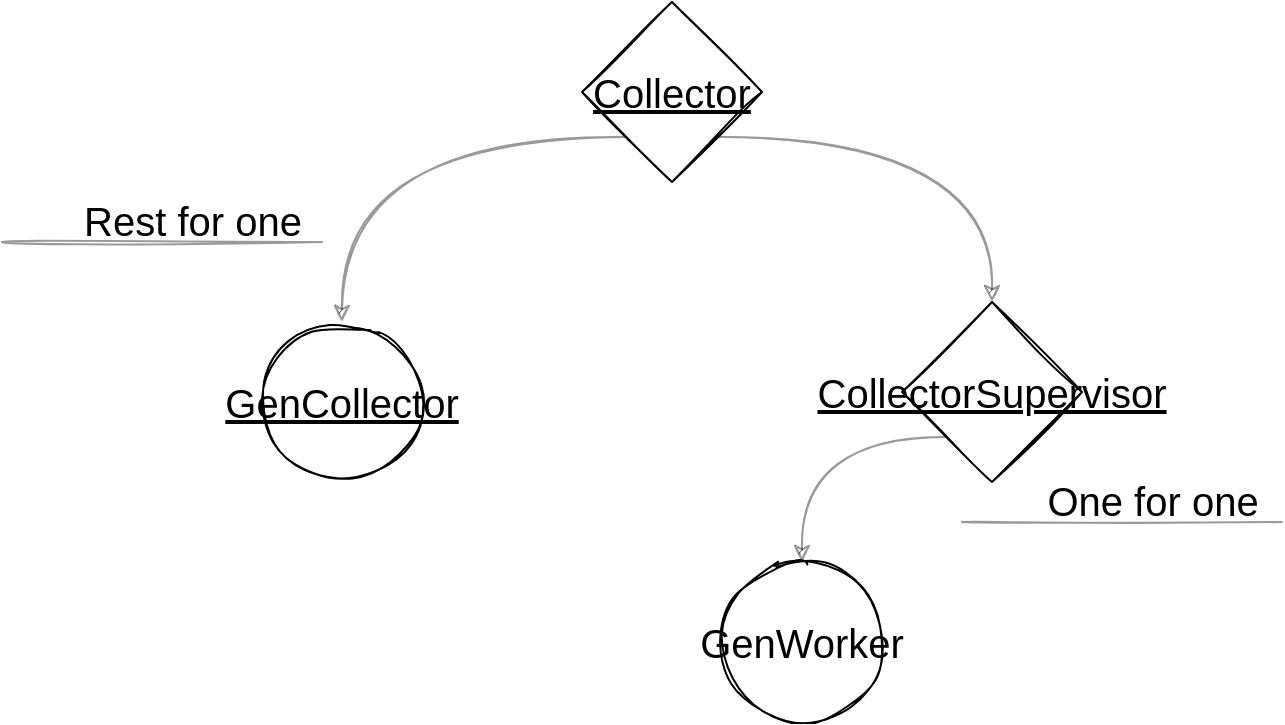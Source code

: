 <mxfile version="20.0.4" type="device"><diagram id="3OBI6bKUCNrow0J4AtKc" name="Page-1"><mxGraphModel dx="1422" dy="757" grid="1" gridSize="10" guides="1" tooltips="1" connect="1" arrows="1" fold="1" page="1" pageScale="1" pageWidth="850" pageHeight="1100" math="0" shadow="0"><root><mxCell id="0"/><mxCell id="1" parent="0"/><mxCell id="AYGv8pmLFMFhvYQ6LLX5-4" style="edgeStyle=orthogonalEdgeStyle;orthogonalLoop=1;jettySize=auto;html=1;exitX=0;exitY=1;exitDx=0;exitDy=0;entryX=0.5;entryY=0;entryDx=0;entryDy=0;fontSize=20;curved=1;sketch=1;strokeColor=default;opacity=40;" parent="1" source="AYGv8pmLFMFhvYQ6LLX5-2" target="AYGv8pmLFMFhvYQ6LLX5-3" edge="1"><mxGeometry relative="1" as="geometry"/></mxCell><mxCell id="AYGv8pmLFMFhvYQ6LLX5-6" style="edgeStyle=orthogonalEdgeStyle;curved=1;sketch=1;orthogonalLoop=1;jettySize=auto;html=1;exitX=1;exitY=1;exitDx=0;exitDy=0;entryX=0.5;entryY=0;entryDx=0;entryDy=0;fontSize=20;strokeColor=default;opacity=40;" parent="1" source="AYGv8pmLFMFhvYQ6LLX5-2" target="AYGv8pmLFMFhvYQ6LLX5-5" edge="1"><mxGeometry relative="1" as="geometry"/></mxCell><mxCell id="AYGv8pmLFMFhvYQ6LLX5-2" value="&lt;u&gt;Collector&lt;/u&gt;" style="rhombus;whiteSpace=wrap;html=1;fontSize=20;sketch=1;" parent="1" vertex="1"><mxGeometry x="320" y="130" width="90" height="90" as="geometry"/></mxCell><mxCell id="AYGv8pmLFMFhvYQ6LLX5-3" value="&lt;u&gt;GenCollector&lt;/u&gt;" style="ellipse;whiteSpace=wrap;html=1;aspect=fixed;fontSize=20;sketch=1;" parent="1" vertex="1"><mxGeometry x="160" y="290" width="80" height="80" as="geometry"/></mxCell><mxCell id="AYGv8pmLFMFhvYQ6LLX5-8" style="edgeStyle=orthogonalEdgeStyle;curved=1;sketch=1;orthogonalLoop=1;jettySize=auto;html=1;exitX=0;exitY=1;exitDx=0;exitDy=0;entryX=0.5;entryY=0;entryDx=0;entryDy=0;fontSize=20;strokeColor=default;opacity=40;" parent="1" source="AYGv8pmLFMFhvYQ6LLX5-5" target="AYGv8pmLFMFhvYQ6LLX5-9" edge="1"><mxGeometry relative="1" as="geometry"><mxPoint x="435" y="410" as="targetPoint"/></mxGeometry></mxCell><mxCell id="AYGv8pmLFMFhvYQ6LLX5-5" value="&lt;u&gt;CollectorSupervisor&lt;/u&gt;" style="rhombus;whiteSpace=wrap;html=1;fontSize=20;sketch=1;" parent="1" vertex="1"><mxGeometry x="480" y="280" width="90" height="90" as="geometry"/></mxCell><mxCell id="AYGv8pmLFMFhvYQ6LLX5-9" value="GenWorker" style="ellipse;whiteSpace=wrap;html=1;aspect=fixed;fontSize=20;sketch=1;" parent="1" vertex="1"><mxGeometry x="390" y="410" width="80" height="80" as="geometry"/></mxCell><mxCell id="AYGv8pmLFMFhvYQ6LLX5-13" value="" style="endArrow=none;html=1;sketch=1;fontSize=20;strokeColor=default;opacity=40;curved=1;" parent="1" edge="1"><mxGeometry width="50" height="50" relative="1" as="geometry"><mxPoint x="30" y="250" as="sourcePoint"/><mxPoint x="190" y="250" as="targetPoint"/></mxGeometry></mxCell><mxCell id="AYGv8pmLFMFhvYQ6LLX5-14" value="Rest for one" style="edgeLabel;html=1;align=center;verticalAlign=bottom;resizable=0;points=[];fontSize=20;labelPosition=center;verticalLabelPosition=top;labelBackgroundColor=none;" parent="AYGv8pmLFMFhvYQ6LLX5-13" vertex="1" connectable="0"><mxGeometry x="0.188" y="-3" relative="1" as="geometry"><mxPoint as="offset"/></mxGeometry></mxCell><mxCell id="AYGv8pmLFMFhvYQ6LLX5-15" value="" style="endArrow=none;html=1;sketch=1;fontSize=20;strokeColor=default;opacity=40;curved=1;" parent="1" edge="1"><mxGeometry width="50" height="50" relative="1" as="geometry"><mxPoint x="510" y="390" as="sourcePoint"/><mxPoint x="670" y="390" as="targetPoint"/></mxGeometry></mxCell><mxCell id="AYGv8pmLFMFhvYQ6LLX5-16" value="One for one" style="edgeLabel;html=1;align=center;verticalAlign=bottom;resizable=0;points=[];fontSize=20;labelPosition=center;verticalLabelPosition=top;labelBackgroundColor=none;" parent="AYGv8pmLFMFhvYQ6LLX5-15" vertex="1" connectable="0"><mxGeometry x="0.188" y="-3" relative="1" as="geometry"><mxPoint as="offset"/></mxGeometry></mxCell></root></mxGraphModel></diagram></mxfile>